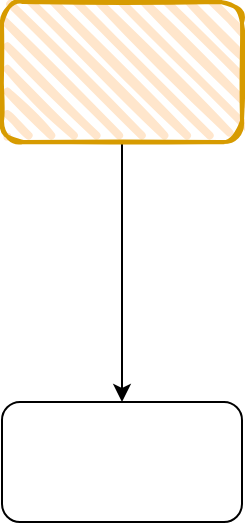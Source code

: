<mxfile version="13.10.0" type="github"><diagram id="azx6cV25F4wzzSX-_uJn" name="Page-1"><mxGraphModel dx="1422" dy="762" grid="1" gridSize="10" guides="1" tooltips="1" connect="1" arrows="1" fold="1" page="1" pageScale="1" pageWidth="827" pageHeight="1169" math="0" shadow="0"><root><mxCell id="0"/><mxCell id="1" parent="0"/><mxCell id="yHpFCShirdUOvn7qBPI0-3" style="edgeStyle=orthogonalEdgeStyle;rounded=0;orthogonalLoop=1;jettySize=auto;html=1;entryX=0.5;entryY=0;entryDx=0;entryDy=0;exitX=0.5;exitY=1;exitDx=0;exitDy=0;" parent="1" source="yHpFCShirdUOvn7qBPI0-4" target="yHpFCShirdUOvn7qBPI0-2" edge="1"><mxGeometry relative="1" as="geometry"><mxPoint x="160" y="210" as="sourcePoint"/><mxPoint x="140" y="280" as="targetPoint"/></mxGeometry></mxCell><mxCell id="yHpFCShirdUOvn7qBPI0-2" value="" style="rounded=1;whiteSpace=wrap;html=1;" parent="1" vertex="1"><mxGeometry x="100" y="310" width="120" height="60" as="geometry"/></mxCell><mxCell id="yHpFCShirdUOvn7qBPI0-4" value="" style="rounded=1;whiteSpace=wrap;html=1;strokeWidth=2;fillWeight=4;hachureGap=8;hachureAngle=45;fillColor=#ffe6cc;sketch=1;strokeColor=#d79b00;" parent="1" vertex="1"><mxGeometry x="100" y="110" width="120" height="70" as="geometry"/></mxCell></root></mxGraphModel></diagram></mxfile>